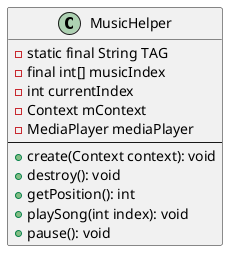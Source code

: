 @startuml
'https://plantuml.com/class-diagram

class MusicHelper {
    -static final String TAG
    -final int[] musicIndex
    -int currentIndex
    -Context mContext
    -MediaPlayer mediaPlayer
    --
    +create(Context context): void
    +destroy(): void
    +getPosition(): int
    +playSong(int index): void
    +pause(): void
}

@enduml